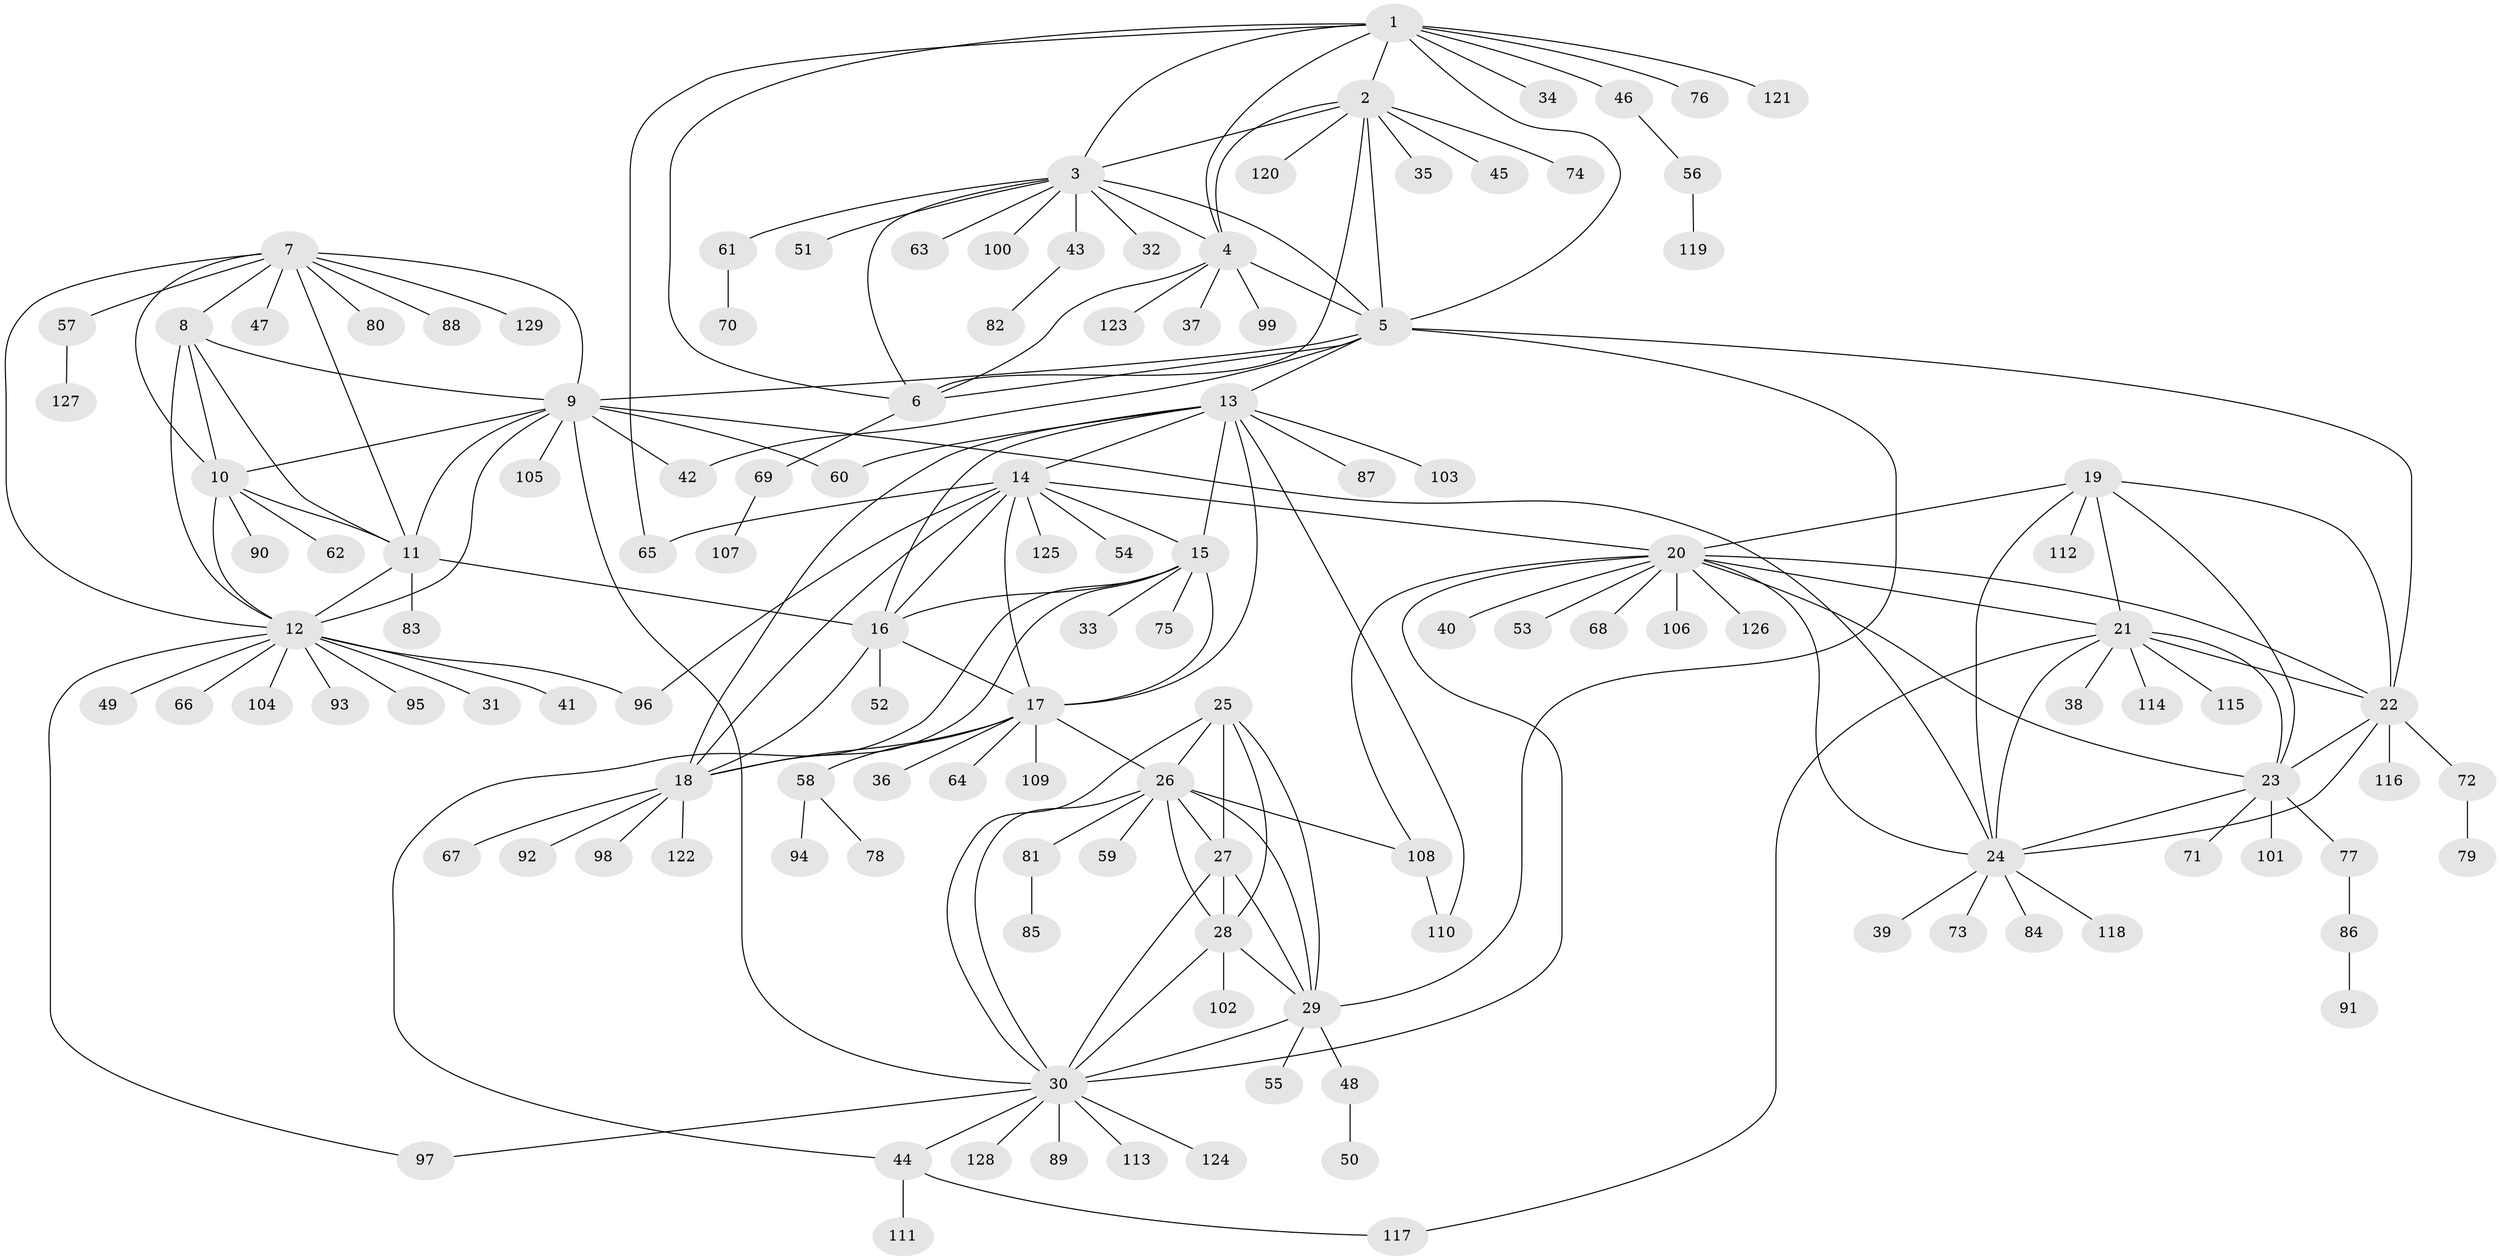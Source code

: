 // Generated by graph-tools (version 1.1) at 2025/54/03/09/25 04:54:17]
// undirected, 129 vertices, 193 edges
graph export_dot {
graph [start="1"]
  node [color=gray90,style=filled];
  1;
  2;
  3;
  4;
  5;
  6;
  7;
  8;
  9;
  10;
  11;
  12;
  13;
  14;
  15;
  16;
  17;
  18;
  19;
  20;
  21;
  22;
  23;
  24;
  25;
  26;
  27;
  28;
  29;
  30;
  31;
  32;
  33;
  34;
  35;
  36;
  37;
  38;
  39;
  40;
  41;
  42;
  43;
  44;
  45;
  46;
  47;
  48;
  49;
  50;
  51;
  52;
  53;
  54;
  55;
  56;
  57;
  58;
  59;
  60;
  61;
  62;
  63;
  64;
  65;
  66;
  67;
  68;
  69;
  70;
  71;
  72;
  73;
  74;
  75;
  76;
  77;
  78;
  79;
  80;
  81;
  82;
  83;
  84;
  85;
  86;
  87;
  88;
  89;
  90;
  91;
  92;
  93;
  94;
  95;
  96;
  97;
  98;
  99;
  100;
  101;
  102;
  103;
  104;
  105;
  106;
  107;
  108;
  109;
  110;
  111;
  112;
  113;
  114;
  115;
  116;
  117;
  118;
  119;
  120;
  121;
  122;
  123;
  124;
  125;
  126;
  127;
  128;
  129;
  1 -- 2;
  1 -- 3;
  1 -- 4;
  1 -- 5;
  1 -- 6;
  1 -- 34;
  1 -- 46;
  1 -- 65;
  1 -- 76;
  1 -- 121;
  2 -- 3;
  2 -- 4;
  2 -- 5;
  2 -- 6;
  2 -- 35;
  2 -- 45;
  2 -- 74;
  2 -- 120;
  3 -- 4;
  3 -- 5;
  3 -- 6;
  3 -- 32;
  3 -- 43;
  3 -- 51;
  3 -- 61;
  3 -- 63;
  3 -- 100;
  4 -- 5;
  4 -- 6;
  4 -- 37;
  4 -- 99;
  4 -- 123;
  5 -- 6;
  5 -- 9;
  5 -- 13;
  5 -- 22;
  5 -- 29;
  5 -- 42;
  6 -- 69;
  7 -- 8;
  7 -- 9;
  7 -- 10;
  7 -- 11;
  7 -- 12;
  7 -- 47;
  7 -- 57;
  7 -- 80;
  7 -- 88;
  7 -- 129;
  8 -- 9;
  8 -- 10;
  8 -- 11;
  8 -- 12;
  9 -- 10;
  9 -- 11;
  9 -- 12;
  9 -- 24;
  9 -- 30;
  9 -- 42;
  9 -- 60;
  9 -- 105;
  10 -- 11;
  10 -- 12;
  10 -- 62;
  10 -- 90;
  11 -- 12;
  11 -- 16;
  11 -- 83;
  12 -- 31;
  12 -- 41;
  12 -- 49;
  12 -- 66;
  12 -- 93;
  12 -- 95;
  12 -- 96;
  12 -- 97;
  12 -- 104;
  13 -- 14;
  13 -- 15;
  13 -- 16;
  13 -- 17;
  13 -- 18;
  13 -- 60;
  13 -- 87;
  13 -- 103;
  13 -- 110;
  14 -- 15;
  14 -- 16;
  14 -- 17;
  14 -- 18;
  14 -- 20;
  14 -- 54;
  14 -- 65;
  14 -- 96;
  14 -- 125;
  15 -- 16;
  15 -- 17;
  15 -- 18;
  15 -- 33;
  15 -- 44;
  15 -- 75;
  16 -- 17;
  16 -- 18;
  16 -- 52;
  17 -- 18;
  17 -- 26;
  17 -- 36;
  17 -- 58;
  17 -- 64;
  17 -- 109;
  18 -- 67;
  18 -- 92;
  18 -- 98;
  18 -- 122;
  19 -- 20;
  19 -- 21;
  19 -- 22;
  19 -- 23;
  19 -- 24;
  19 -- 112;
  20 -- 21;
  20 -- 22;
  20 -- 23;
  20 -- 24;
  20 -- 30;
  20 -- 40;
  20 -- 53;
  20 -- 68;
  20 -- 106;
  20 -- 108;
  20 -- 126;
  21 -- 22;
  21 -- 23;
  21 -- 24;
  21 -- 38;
  21 -- 114;
  21 -- 115;
  21 -- 117;
  22 -- 23;
  22 -- 24;
  22 -- 72;
  22 -- 116;
  23 -- 24;
  23 -- 71;
  23 -- 77;
  23 -- 101;
  24 -- 39;
  24 -- 73;
  24 -- 84;
  24 -- 118;
  25 -- 26;
  25 -- 27;
  25 -- 28;
  25 -- 29;
  25 -- 30;
  26 -- 27;
  26 -- 28;
  26 -- 29;
  26 -- 30;
  26 -- 59;
  26 -- 81;
  26 -- 108;
  27 -- 28;
  27 -- 29;
  27 -- 30;
  28 -- 29;
  28 -- 30;
  28 -- 102;
  29 -- 30;
  29 -- 48;
  29 -- 55;
  30 -- 44;
  30 -- 89;
  30 -- 97;
  30 -- 113;
  30 -- 124;
  30 -- 128;
  43 -- 82;
  44 -- 111;
  44 -- 117;
  46 -- 56;
  48 -- 50;
  56 -- 119;
  57 -- 127;
  58 -- 78;
  58 -- 94;
  61 -- 70;
  69 -- 107;
  72 -- 79;
  77 -- 86;
  81 -- 85;
  86 -- 91;
  108 -- 110;
}
